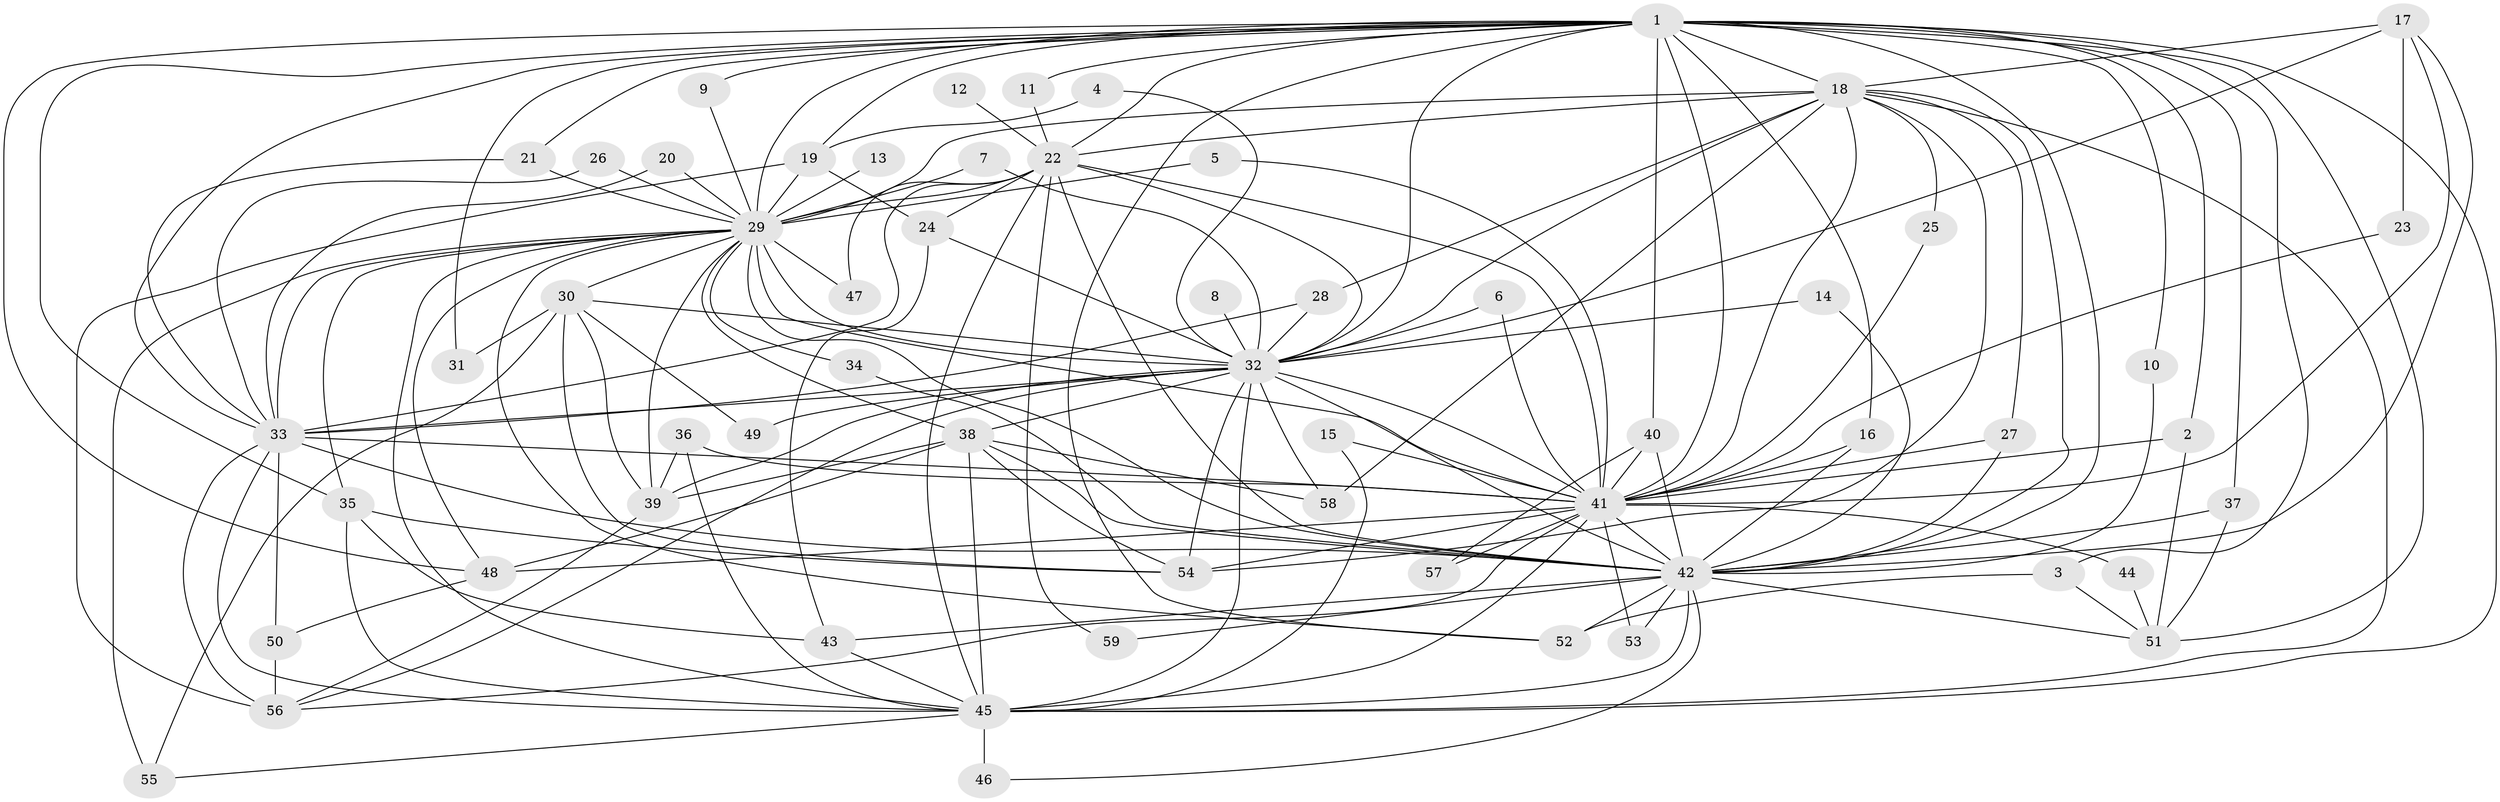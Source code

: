 // original degree distribution, {22: 0.00847457627118644, 19: 0.00847457627118644, 30: 0.00847457627118644, 28: 0.01694915254237288, 18: 0.01694915254237288, 13: 0.00847457627118644, 15: 0.00847457627118644, 27: 0.00847457627118644, 6: 0.03389830508474576, 4: 0.11016949152542373, 7: 0.00847457627118644, 2: 0.5169491525423728, 3: 0.22033898305084745, 5: 0.01694915254237288, 11: 0.00847457627118644}
// Generated by graph-tools (version 1.1) at 2025/25/03/09/25 03:25:37]
// undirected, 59 vertices, 164 edges
graph export_dot {
graph [start="1"]
  node [color=gray90,style=filled];
  1;
  2;
  3;
  4;
  5;
  6;
  7;
  8;
  9;
  10;
  11;
  12;
  13;
  14;
  15;
  16;
  17;
  18;
  19;
  20;
  21;
  22;
  23;
  24;
  25;
  26;
  27;
  28;
  29;
  30;
  31;
  32;
  33;
  34;
  35;
  36;
  37;
  38;
  39;
  40;
  41;
  42;
  43;
  44;
  45;
  46;
  47;
  48;
  49;
  50;
  51;
  52;
  53;
  54;
  55;
  56;
  57;
  58;
  59;
  1 -- 2 [weight=1.0];
  1 -- 3 [weight=1.0];
  1 -- 9 [weight=1.0];
  1 -- 10 [weight=1.0];
  1 -- 11 [weight=1.0];
  1 -- 16 [weight=1.0];
  1 -- 18 [weight=2.0];
  1 -- 19 [weight=1.0];
  1 -- 21 [weight=1.0];
  1 -- 22 [weight=2.0];
  1 -- 29 [weight=5.0];
  1 -- 31 [weight=1.0];
  1 -- 32 [weight=3.0];
  1 -- 33 [weight=1.0];
  1 -- 35 [weight=1.0];
  1 -- 37 [weight=1.0];
  1 -- 40 [weight=2.0];
  1 -- 41 [weight=4.0];
  1 -- 42 [weight=4.0];
  1 -- 45 [weight=2.0];
  1 -- 48 [weight=1.0];
  1 -- 51 [weight=1.0];
  1 -- 52 [weight=1.0];
  2 -- 41 [weight=1.0];
  2 -- 51 [weight=1.0];
  3 -- 51 [weight=1.0];
  3 -- 52 [weight=1.0];
  4 -- 19 [weight=1.0];
  4 -- 32 [weight=1.0];
  5 -- 29 [weight=1.0];
  5 -- 41 [weight=1.0];
  6 -- 32 [weight=1.0];
  6 -- 41 [weight=1.0];
  7 -- 29 [weight=1.0];
  7 -- 32 [weight=1.0];
  8 -- 32 [weight=1.0];
  9 -- 29 [weight=1.0];
  10 -- 42 [weight=1.0];
  11 -- 22 [weight=1.0];
  12 -- 22 [weight=1.0];
  13 -- 29 [weight=2.0];
  14 -- 32 [weight=1.0];
  14 -- 42 [weight=1.0];
  15 -- 41 [weight=1.0];
  15 -- 45 [weight=2.0];
  16 -- 41 [weight=1.0];
  16 -- 42 [weight=1.0];
  17 -- 18 [weight=1.0];
  17 -- 23 [weight=1.0];
  17 -- 32 [weight=1.0];
  17 -- 41 [weight=1.0];
  17 -- 42 [weight=1.0];
  18 -- 22 [weight=1.0];
  18 -- 25 [weight=1.0];
  18 -- 27 [weight=1.0];
  18 -- 28 [weight=1.0];
  18 -- 29 [weight=2.0];
  18 -- 32 [weight=1.0];
  18 -- 41 [weight=1.0];
  18 -- 42 [weight=1.0];
  18 -- 45 [weight=1.0];
  18 -- 54 [weight=1.0];
  18 -- 58 [weight=1.0];
  19 -- 24 [weight=1.0];
  19 -- 29 [weight=2.0];
  19 -- 56 [weight=2.0];
  20 -- 29 [weight=1.0];
  20 -- 33 [weight=1.0];
  21 -- 29 [weight=1.0];
  21 -- 33 [weight=1.0];
  22 -- 24 [weight=1.0];
  22 -- 29 [weight=3.0];
  22 -- 32 [weight=1.0];
  22 -- 33 [weight=1.0];
  22 -- 41 [weight=1.0];
  22 -- 42 [weight=1.0];
  22 -- 45 [weight=2.0];
  22 -- 47 [weight=1.0];
  22 -- 59 [weight=1.0];
  23 -- 41 [weight=1.0];
  24 -- 32 [weight=1.0];
  24 -- 43 [weight=1.0];
  25 -- 41 [weight=1.0];
  26 -- 29 [weight=1.0];
  26 -- 33 [weight=1.0];
  27 -- 41 [weight=1.0];
  27 -- 42 [weight=1.0];
  28 -- 32 [weight=1.0];
  28 -- 33 [weight=1.0];
  29 -- 30 [weight=1.0];
  29 -- 32 [weight=2.0];
  29 -- 33 [weight=1.0];
  29 -- 34 [weight=1.0];
  29 -- 35 [weight=1.0];
  29 -- 38 [weight=1.0];
  29 -- 39 [weight=1.0];
  29 -- 41 [weight=3.0];
  29 -- 42 [weight=2.0];
  29 -- 45 [weight=2.0];
  29 -- 47 [weight=2.0];
  29 -- 48 [weight=1.0];
  29 -- 52 [weight=1.0];
  29 -- 55 [weight=1.0];
  30 -- 31 [weight=1.0];
  30 -- 32 [weight=1.0];
  30 -- 39 [weight=1.0];
  30 -- 49 [weight=1.0];
  30 -- 54 [weight=1.0];
  30 -- 55 [weight=1.0];
  32 -- 33 [weight=1.0];
  32 -- 38 [weight=1.0];
  32 -- 39 [weight=1.0];
  32 -- 41 [weight=1.0];
  32 -- 42 [weight=1.0];
  32 -- 45 [weight=1.0];
  32 -- 49 [weight=1.0];
  32 -- 54 [weight=1.0];
  32 -- 56 [weight=1.0];
  32 -- 58 [weight=1.0];
  33 -- 41 [weight=1.0];
  33 -- 42 [weight=1.0];
  33 -- 45 [weight=1.0];
  33 -- 50 [weight=1.0];
  33 -- 56 [weight=1.0];
  34 -- 42 [weight=1.0];
  35 -- 43 [weight=1.0];
  35 -- 45 [weight=1.0];
  35 -- 54 [weight=1.0];
  36 -- 39 [weight=1.0];
  36 -- 41 [weight=1.0];
  36 -- 45 [weight=1.0];
  37 -- 42 [weight=1.0];
  37 -- 51 [weight=1.0];
  38 -- 39 [weight=1.0];
  38 -- 42 [weight=1.0];
  38 -- 45 [weight=1.0];
  38 -- 48 [weight=1.0];
  38 -- 54 [weight=1.0];
  38 -- 58 [weight=1.0];
  39 -- 56 [weight=1.0];
  40 -- 41 [weight=1.0];
  40 -- 42 [weight=1.0];
  40 -- 57 [weight=1.0];
  41 -- 42 [weight=1.0];
  41 -- 44 [weight=1.0];
  41 -- 45 [weight=1.0];
  41 -- 48 [weight=1.0];
  41 -- 53 [weight=1.0];
  41 -- 54 [weight=2.0];
  41 -- 56 [weight=1.0];
  41 -- 57 [weight=1.0];
  42 -- 43 [weight=1.0];
  42 -- 45 [weight=1.0];
  42 -- 46 [weight=1.0];
  42 -- 51 [weight=1.0];
  42 -- 52 [weight=1.0];
  42 -- 53 [weight=1.0];
  42 -- 59 [weight=1.0];
  43 -- 45 [weight=1.0];
  44 -- 51 [weight=1.0];
  45 -- 46 [weight=2.0];
  45 -- 55 [weight=1.0];
  48 -- 50 [weight=1.0];
  50 -- 56 [weight=1.0];
}

